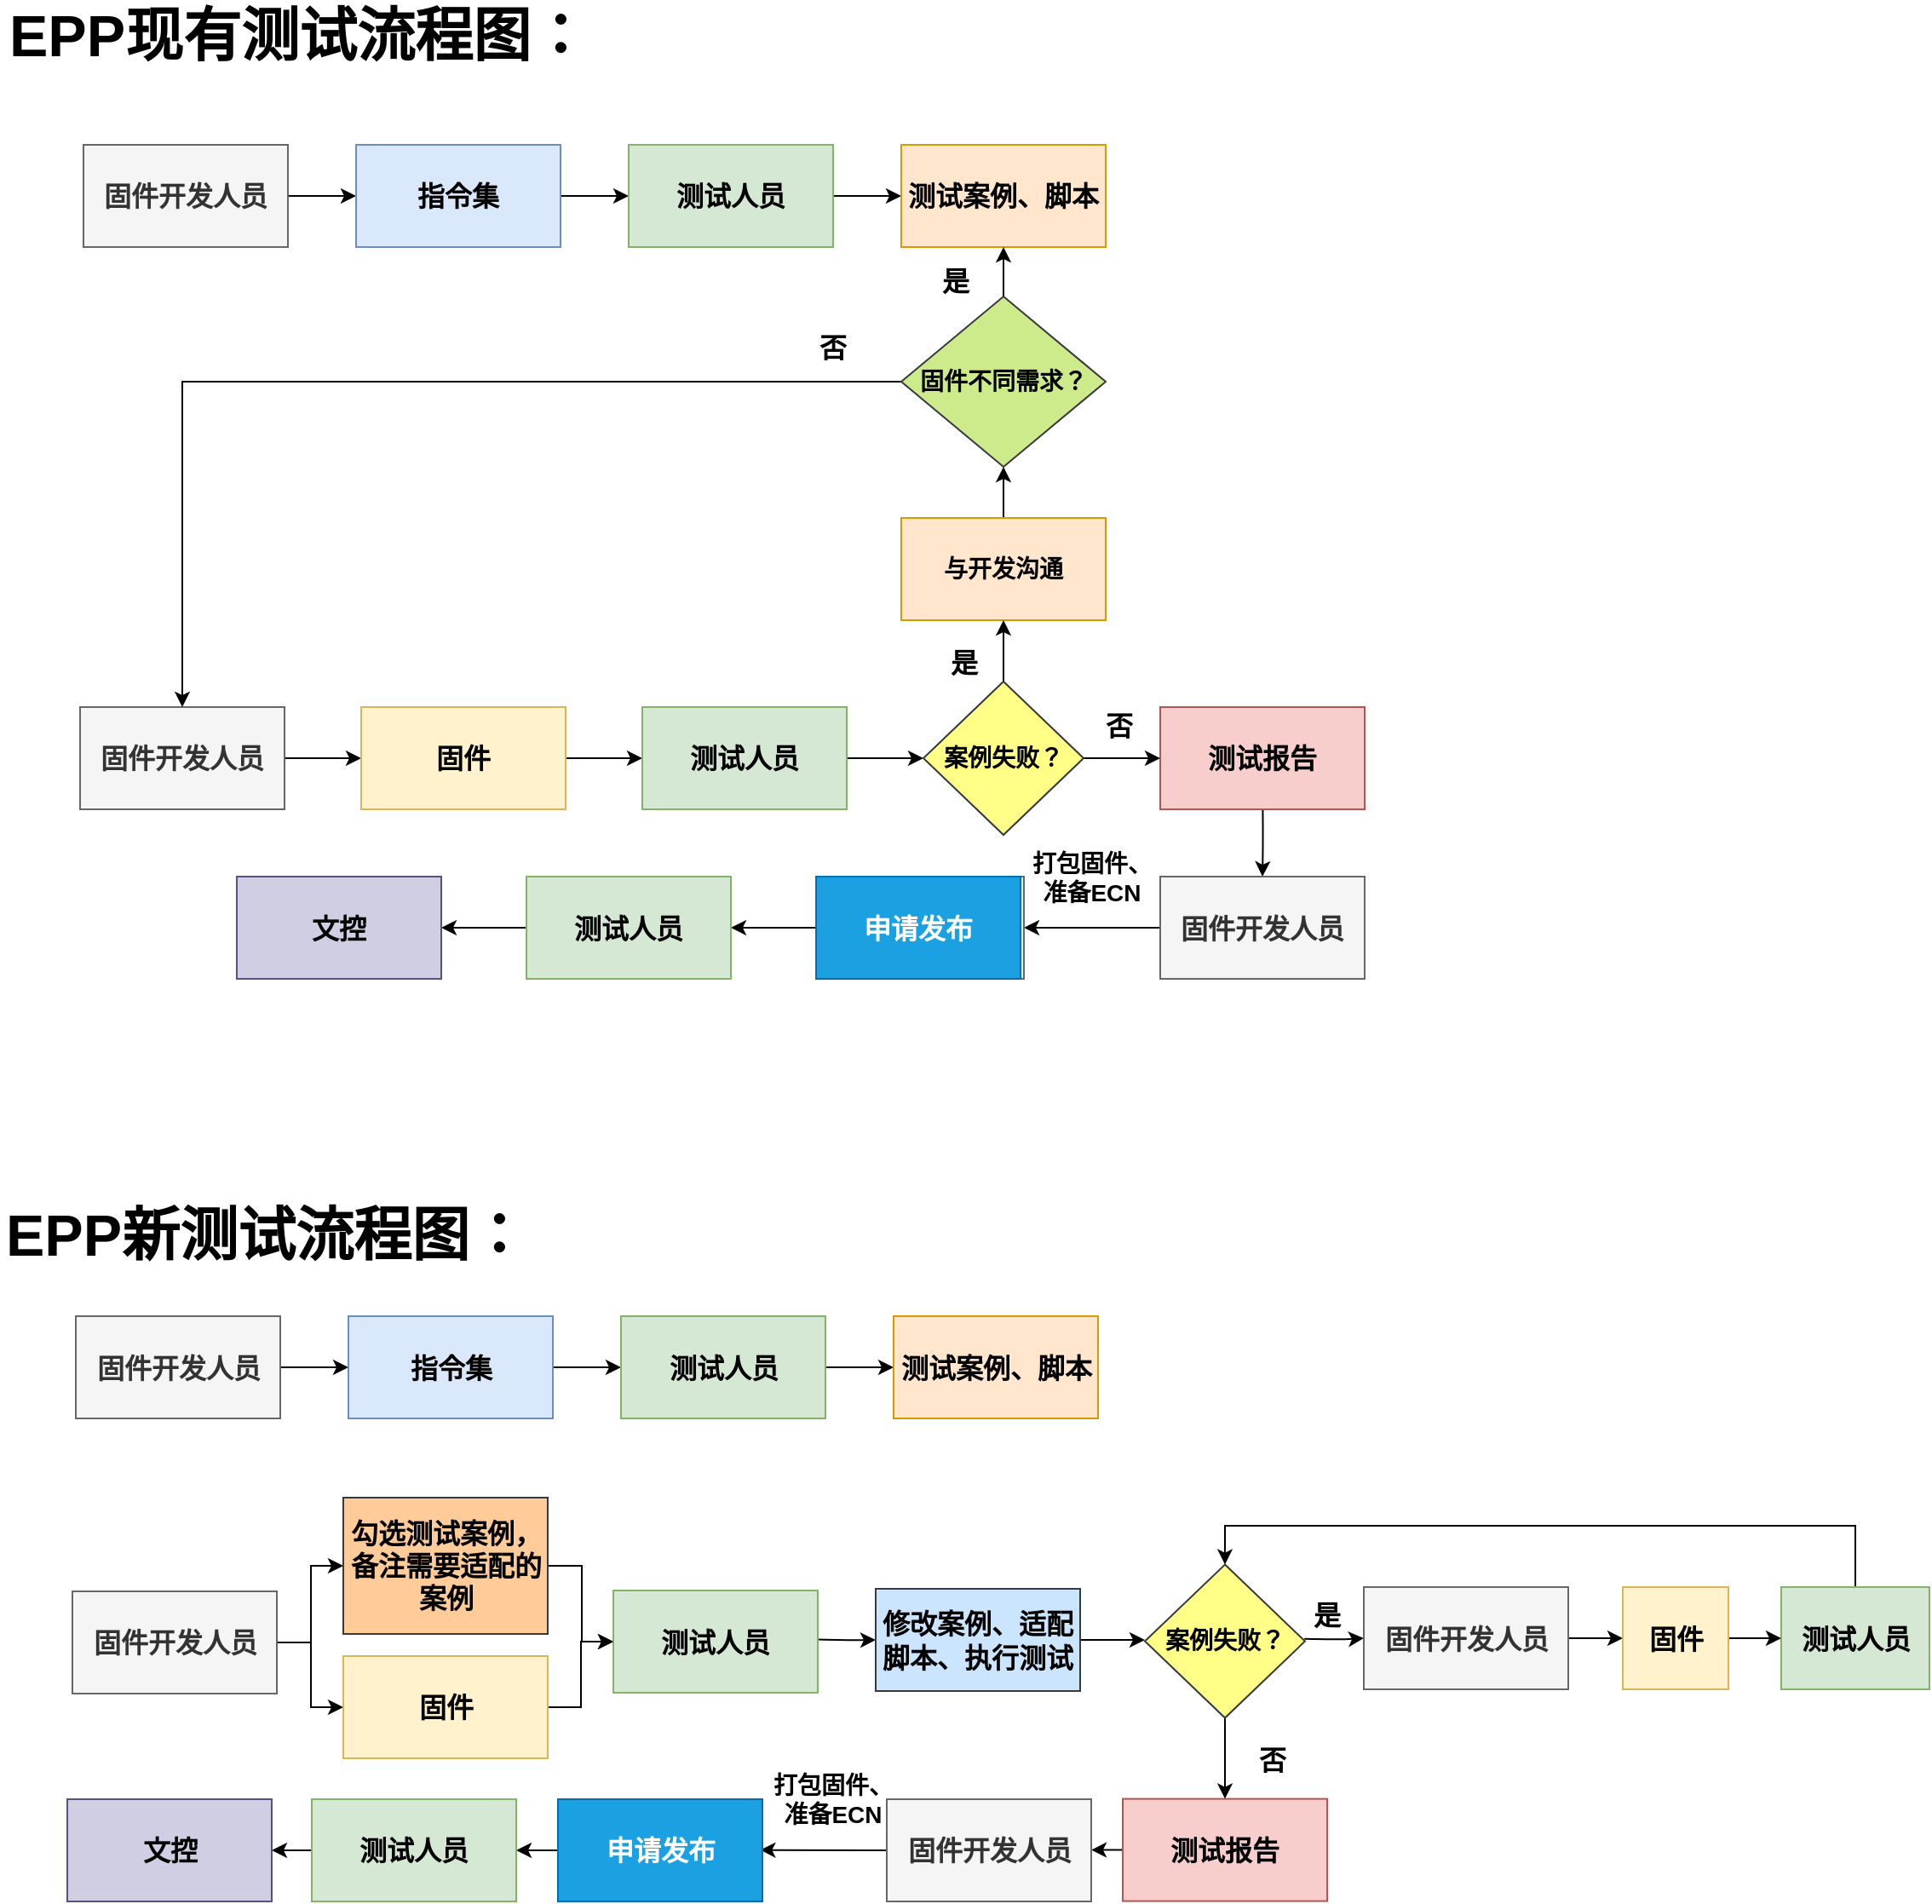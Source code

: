<mxfile version="10.6.0" type="github"><diagram id="_Gdfpe62ESgJ06t18nZU" name="Page-1"><mxGraphModel dx="1360" dy="481" grid="0" gridSize="10" guides="1" tooltips="1" connect="1" arrows="1" fold="1" page="1" pageScale="1" pageWidth="1654" pageHeight="1169" background="none" math="0" shadow="0"><root><mxCell id="0"/><mxCell id="1" parent="0"/><mxCell id="m1yP56jyYUVkfO7ixXii-59" value="" style="edgeStyle=orthogonalEdgeStyle;curved=1;rounded=0;orthogonalLoop=1;jettySize=auto;html=1;fontSize=14;fontStyle=1" edge="1" parent="1" source="rZ0fXLRZE02hIfEN7igG-1" target="rZ0fXLRZE02hIfEN7igG-2"><mxGeometry relative="1" as="geometry"/></mxCell><mxCell id="rZ0fXLRZE02hIfEN7igG-1" value="固件开发人员" style="rounded=0;whiteSpace=wrap;html=1;fillColor=#f5f5f5;strokeColor=#666666;fontColor=#333333;fontStyle=1;fontSize=16;" parent="1" vertex="1"><mxGeometry x="50" y="110" width="120" height="60" as="geometry"/></mxCell><mxCell id="m1yP56jyYUVkfO7ixXii-60" value="" style="edgeStyle=orthogonalEdgeStyle;curved=1;rounded=0;orthogonalLoop=1;jettySize=auto;html=1;fontSize=14;fontStyle=1" edge="1" parent="1" source="rZ0fXLRZE02hIfEN7igG-2" target="rZ0fXLRZE02hIfEN7igG-4"><mxGeometry relative="1" as="geometry"/></mxCell><mxCell id="rZ0fXLRZE02hIfEN7igG-2" value="指令集" style="rounded=0;whiteSpace=wrap;html=1;fillColor=#dae8fc;strokeColor=#6c8ebf;fontStyle=1;fontSize=16;" parent="1" vertex="1"><mxGeometry x="210" y="110" width="120" height="60" as="geometry"/></mxCell><mxCell id="m1yP56jyYUVkfO7ixXii-61" value="" style="edgeStyle=orthogonalEdgeStyle;curved=1;rounded=0;orthogonalLoop=1;jettySize=auto;html=1;fontSize=14;fontStyle=1" edge="1" parent="1" source="rZ0fXLRZE02hIfEN7igG-4" target="rZ0fXLRZE02hIfEN7igG-6"><mxGeometry relative="1" as="geometry"/></mxCell><mxCell id="rZ0fXLRZE02hIfEN7igG-4" value="测试人员" style="rounded=0;whiteSpace=wrap;html=1;fillColor=#d5e8d4;strokeColor=#82b366;fontStyle=1;fontSize=16;" parent="1" vertex="1"><mxGeometry x="370" y="110" width="120" height="60" as="geometry"/></mxCell><mxCell id="rZ0fXLRZE02hIfEN7igG-6" value="测试案例、脚本" style="rounded=0;whiteSpace=wrap;html=1;fillColor=#ffe6cc;strokeColor=#d79b00;fontStyle=1;fontSize=16;" parent="1" vertex="1"><mxGeometry x="530" y="110" width="120" height="60" as="geometry"/></mxCell><mxCell id="m1yP56jyYUVkfO7ixXii-48" style="edgeStyle=orthogonalEdgeStyle;curved=1;rounded=0;orthogonalLoop=1;jettySize=auto;html=1;exitX=1;exitY=0.5;exitDx=0;exitDy=0;entryX=0;entryY=0.5;entryDx=0;entryDy=0;fontSize=14;fontStyle=1" edge="1" parent="1" source="rZ0fXLRZE02hIfEN7igG-12" target="rZ0fXLRZE02hIfEN7igG-13"><mxGeometry relative="1" as="geometry"/></mxCell><mxCell id="rZ0fXLRZE02hIfEN7igG-12" value="固件开发人员" style="rounded=0;whiteSpace=wrap;html=1;fillColor=#f5f5f5;strokeColor=#666666;fontColor=#333333;fontStyle=1;fontSize=16;" parent="1" vertex="1"><mxGeometry x="48" y="440" width="120" height="60" as="geometry"/></mxCell><mxCell id="m1yP56jyYUVkfO7ixXii-49" style="edgeStyle=orthogonalEdgeStyle;curved=1;rounded=0;orthogonalLoop=1;jettySize=auto;html=1;exitX=1;exitY=0.5;exitDx=0;exitDy=0;entryX=0;entryY=0.5;entryDx=0;entryDy=0;fontSize=14;fontStyle=1" edge="1" parent="1" source="rZ0fXLRZE02hIfEN7igG-13" target="rZ0fXLRZE02hIfEN7igG-16"><mxGeometry relative="1" as="geometry"/></mxCell><mxCell id="rZ0fXLRZE02hIfEN7igG-13" value="固件" style="rounded=0;whiteSpace=wrap;html=1;fillColor=#fff2cc;strokeColor=#d6b656;fontStyle=1;fontSize=16;" parent="1" vertex="1"><mxGeometry x="213" y="440" width="120" height="60" as="geometry"/></mxCell><mxCell id="m1yP56jyYUVkfO7ixXii-51" value="" style="edgeStyle=orthogonalEdgeStyle;curved=1;rounded=0;orthogonalLoop=1;jettySize=auto;html=1;fontSize=14;fontStyle=1" edge="1" parent="1" source="rZ0fXLRZE02hIfEN7igG-16" target="m1yP56jyYUVkfO7ixXii-41"><mxGeometry relative="1" as="geometry"/></mxCell><mxCell id="rZ0fXLRZE02hIfEN7igG-16" value="测试人员" style="rounded=0;whiteSpace=wrap;html=1;fillColor=#d5e8d4;strokeColor=#82b366;fontStyle=1;fontSize=16;" parent="1" vertex="1"><mxGeometry x="378" y="440" width="120" height="60" as="geometry"/></mxCell><mxCell id="m1yP56jyYUVkfO7ixXii-53" value="" style="edgeStyle=orthogonalEdgeStyle;curved=1;rounded=0;orthogonalLoop=1;jettySize=auto;html=1;fontSize=14;fontStyle=1" edge="1" parent="1" target="m1yP56jyYUVkfO7ixXii-3"><mxGeometry relative="1" as="geometry"><mxPoint x="742" y="486" as="sourcePoint"/></mxGeometry></mxCell><mxCell id="rZ0fXLRZE02hIfEN7igG-19" value="测试报告" style="rounded=0;whiteSpace=wrap;html=1;fillColor=#f8cecc;strokeColor=#b85450;fontStyle=1;fontSize=16;" parent="1" vertex="1"><mxGeometry x="682" y="440" width="120" height="60" as="geometry"/></mxCell><mxCell id="m1yP56jyYUVkfO7ixXii-55" value="" style="edgeStyle=orthogonalEdgeStyle;curved=1;rounded=0;orthogonalLoop=1;jettySize=auto;html=1;fontSize=14;fontStyle=1" edge="1" parent="1" source="m1yP56jyYUVkfO7ixXii-3" target="m1yP56jyYUVkfO7ixXii-54"><mxGeometry relative="1" as="geometry"/></mxCell><mxCell id="m1yP56jyYUVkfO7ixXii-3" value="固件开发人员" style="rounded=0;whiteSpace=wrap;html=1;fillColor=#f5f5f5;strokeColor=#666666;fontColor=#333333;fontStyle=1;fontSize=16;" vertex="1" parent="1"><mxGeometry x="682" y="539.5" width="120" height="60" as="geometry"/></mxCell><mxCell id="m1yP56jyYUVkfO7ixXii-54" value="固件开发人员" style="rounded=0;whiteSpace=wrap;html=1;fillColor=#f5f5f5;strokeColor=#666666;fontColor=#333333;fontStyle=1;fontSize=16;" vertex="1" parent="1"><mxGeometry x="482" y="539.5" width="120" height="60" as="geometry"/></mxCell><mxCell id="m1yP56jyYUVkfO7ixXii-56" value="" style="edgeStyle=orthogonalEdgeStyle;curved=1;rounded=0;orthogonalLoop=1;jettySize=auto;html=1;fontSize=14;fontStyle=1" edge="1" parent="1" source="m1yP56jyYUVkfO7ixXii-12" target="m1yP56jyYUVkfO7ixXii-14"><mxGeometry relative="1" as="geometry"/></mxCell><mxCell id="m1yP56jyYUVkfO7ixXii-12" value="申请发布" style="rounded=0;whiteSpace=wrap;html=1;fillColor=#1ba1e2;strokeColor=#006EAF;fontColor=#ffffff;fontStyle=1;fontSize=16;" vertex="1" parent="1"><mxGeometry x="480" y="539.5" width="120" height="60" as="geometry"/></mxCell><mxCell id="m1yP56jyYUVkfO7ixXii-57" value="" style="edgeStyle=orthogonalEdgeStyle;curved=1;rounded=0;orthogonalLoop=1;jettySize=auto;html=1;fontSize=14;fontStyle=1" edge="1" parent="1" source="m1yP56jyYUVkfO7ixXii-14" target="m1yP56jyYUVkfO7ixXii-16"><mxGeometry relative="1" as="geometry"/></mxCell><mxCell id="m1yP56jyYUVkfO7ixXii-14" value="测试人员" style="rounded=0;whiteSpace=wrap;html=1;fillColor=#d5e8d4;strokeColor=#82b366;fontStyle=1;fontSize=16;" vertex="1" parent="1"><mxGeometry x="310" y="539.5" width="120" height="60" as="geometry"/></mxCell><mxCell id="m1yP56jyYUVkfO7ixXii-16" value="文控" style="rounded=0;whiteSpace=wrap;html=1;fillColor=#d0cee2;strokeColor=#56517e;fontStyle=1;fontSize=16;" vertex="1" parent="1"><mxGeometry x="140" y="539.5" width="120" height="60" as="geometry"/></mxCell><mxCell id="m1yP56jyYUVkfO7ixXii-18" value="&lt;font style=&quot;font-size: 14px;&quot;&gt;打包固件、准备ECN&lt;/font&gt;" style="rounded=0;whiteSpace=wrap;html=1;fontSize=14;fillColor=none;strokeColor=none;fontStyle=1" vertex="1" parent="1"><mxGeometry x="602" y="519.5" width="80" height="40" as="geometry"/></mxCell><mxCell id="m1yP56jyYUVkfO7ixXii-27" value="&lt;font style=&quot;font-size: 16px&quot;&gt;否&lt;/font&gt;" style="whiteSpace=wrap;html=1;aspect=fixed;fontSize=14;fontStyle=1;fillColor=none;strokeColor=none;" vertex="1" parent="1"><mxGeometry x="638" y="431" width="40" height="40" as="geometry"/></mxCell><mxCell id="m1yP56jyYUVkfO7ixXii-62" style="edgeStyle=orthogonalEdgeStyle;curved=1;rounded=0;orthogonalLoop=1;jettySize=auto;html=1;exitX=0.5;exitY=0;exitDx=0;exitDy=0;entryX=0.5;entryY=1;entryDx=0;entryDy=0;fontSize=14;fontStyle=1" edge="1" parent="1" source="m1yP56jyYUVkfO7ixXii-28" target="m1yP56jyYUVkfO7ixXii-38"><mxGeometry relative="1" as="geometry"/></mxCell><mxCell id="m1yP56jyYUVkfO7ixXii-28" value="与开发沟通" style="rounded=0;whiteSpace=wrap;html=1;fontSize=14;fillColor=#ffe6cc;strokeColor=#d79b00;fontStyle=1" vertex="1" parent="1"><mxGeometry x="530" y="329" width="120" height="60" as="geometry"/></mxCell><mxCell id="m1yP56jyYUVkfO7ixXii-37" value="&lt;font style=&quot;font-size: 16px&quot;&gt;是&lt;/font&gt;" style="whiteSpace=wrap;html=1;aspect=fixed;fontSize=14;fontStyle=1;fillColor=none;strokeColor=none;" vertex="1" parent="1"><mxGeometry x="547" y="394" width="40" height="40" as="geometry"/></mxCell><mxCell id="m1yP56jyYUVkfO7ixXii-63" style="edgeStyle=orthogonalEdgeStyle;curved=1;rounded=0;orthogonalLoop=1;jettySize=auto;html=1;exitX=0.5;exitY=0;exitDx=0;exitDy=0;entryX=0.5;entryY=1;entryDx=0;entryDy=0;fontSize=14;" edge="1" parent="1" source="m1yP56jyYUVkfO7ixXii-38" target="rZ0fXLRZE02hIfEN7igG-6"><mxGeometry relative="1" as="geometry"/></mxCell><mxCell id="m1yP56jyYUVkfO7ixXii-66" style="edgeStyle=orthogonalEdgeStyle;rounded=0;orthogonalLoop=1;jettySize=auto;html=1;exitX=0;exitY=0.5;exitDx=0;exitDy=0;entryX=0.5;entryY=0;entryDx=0;entryDy=0;fontSize=14;" edge="1" parent="1" source="m1yP56jyYUVkfO7ixXii-38" target="rZ0fXLRZE02hIfEN7igG-12"><mxGeometry relative="1" as="geometry"/></mxCell><mxCell id="m1yP56jyYUVkfO7ixXii-38" value="固件不同需求？" style="rhombus;whiteSpace=wrap;html=1;fontSize=14;fillColor=#cdeb8b;strokeColor=#36393d;fontStyle=1" vertex="1" parent="1"><mxGeometry x="530" y="199" width="120" height="100" as="geometry"/></mxCell><mxCell id="m1yP56jyYUVkfO7ixXii-52" value="" style="edgeStyle=orthogonalEdgeStyle;curved=1;rounded=0;orthogonalLoop=1;jettySize=auto;html=1;fontSize=14;fontStyle=1" edge="1" parent="1" source="m1yP56jyYUVkfO7ixXii-41" target="rZ0fXLRZE02hIfEN7igG-19"><mxGeometry relative="1" as="geometry"/></mxCell><mxCell id="m1yP56jyYUVkfO7ixXii-58" style="edgeStyle=orthogonalEdgeStyle;curved=1;rounded=0;orthogonalLoop=1;jettySize=auto;html=1;exitX=0.5;exitY=0;exitDx=0;exitDy=0;fontSize=14;fontStyle=1" edge="1" parent="1" source="m1yP56jyYUVkfO7ixXii-41" target="m1yP56jyYUVkfO7ixXii-28"><mxGeometry relative="1" as="geometry"/></mxCell><mxCell id="m1yP56jyYUVkfO7ixXii-41" value="案例失败？" style="rhombus;whiteSpace=wrap;html=1;fontSize=14;fillColor=#ffff88;strokeColor=#36393d;fontStyle=1" vertex="1" parent="1"><mxGeometry x="543" y="425" width="94" height="90" as="geometry"/></mxCell><mxCell id="m1yP56jyYUVkfO7ixXii-64" value="&lt;font style=&quot;font-size: 16px&quot;&gt;是&lt;br&gt;&lt;/font&gt;" style="whiteSpace=wrap;html=1;aspect=fixed;fontSize=14;fontStyle=1;fillColor=none;strokeColor=none;" vertex="1" parent="1"><mxGeometry x="542" y="170" width="40" height="40" as="geometry"/></mxCell><mxCell id="m1yP56jyYUVkfO7ixXii-67" value="&lt;font style=&quot;font-size: 16px&quot;&gt;否&lt;br&gt;&lt;/font&gt;" style="whiteSpace=wrap;html=1;aspect=fixed;fontSize=14;fontStyle=1;fillColor=none;strokeColor=none;" vertex="1" parent="1"><mxGeometry x="470" y="209" width="40" height="40" as="geometry"/></mxCell><mxCell id="m1yP56jyYUVkfO7ixXii-69" value="" style="edgeStyle=orthogonalEdgeStyle;curved=1;rounded=0;orthogonalLoop=1;jettySize=auto;html=1;fontSize=14;fontStyle=1" edge="1" parent="1" source="m1yP56jyYUVkfO7ixXii-70" target="m1yP56jyYUVkfO7ixXii-72"><mxGeometry relative="1" as="geometry"/></mxCell><mxCell id="m1yP56jyYUVkfO7ixXii-70" value="固件开发人员" style="rounded=0;whiteSpace=wrap;html=1;fillColor=#f5f5f5;strokeColor=#666666;fontColor=#333333;fontStyle=1;fontSize=16;" vertex="1" parent="1"><mxGeometry x="45.5" y="797.5" width="120" height="60" as="geometry"/></mxCell><mxCell id="m1yP56jyYUVkfO7ixXii-71" value="" style="edgeStyle=orthogonalEdgeStyle;curved=1;rounded=0;orthogonalLoop=1;jettySize=auto;html=1;fontSize=14;fontStyle=1" edge="1" parent="1" source="m1yP56jyYUVkfO7ixXii-72" target="m1yP56jyYUVkfO7ixXii-74"><mxGeometry relative="1" as="geometry"/></mxCell><mxCell id="m1yP56jyYUVkfO7ixXii-72" value="指令集" style="rounded=0;whiteSpace=wrap;html=1;fillColor=#dae8fc;strokeColor=#6c8ebf;fontStyle=1;fontSize=16;" vertex="1" parent="1"><mxGeometry x="205.5" y="797.5" width="120" height="60" as="geometry"/></mxCell><mxCell id="m1yP56jyYUVkfO7ixXii-73" value="" style="edgeStyle=orthogonalEdgeStyle;curved=1;rounded=0;orthogonalLoop=1;jettySize=auto;html=1;fontSize=14;fontStyle=1" edge="1" parent="1" source="m1yP56jyYUVkfO7ixXii-74" target="m1yP56jyYUVkfO7ixXii-75"><mxGeometry relative="1" as="geometry"/></mxCell><mxCell id="m1yP56jyYUVkfO7ixXii-74" value="测试人员" style="rounded=0;whiteSpace=wrap;html=1;fillColor=#d5e8d4;strokeColor=#82b366;fontStyle=1;fontSize=16;" vertex="1" parent="1"><mxGeometry x="365.5" y="797.5" width="120" height="60" as="geometry"/></mxCell><mxCell id="m1yP56jyYUVkfO7ixXii-75" value="测试案例、脚本" style="rounded=0;whiteSpace=wrap;html=1;fillColor=#ffe6cc;strokeColor=#d79b00;fontStyle=1;fontSize=16;" vertex="1" parent="1"><mxGeometry x="525.5" y="797.5" width="120" height="60" as="geometry"/></mxCell><mxCell id="m1yP56jyYUVkfO7ixXii-91" style="edgeStyle=orthogonalEdgeStyle;rounded=0;orthogonalLoop=1;jettySize=auto;html=1;exitX=1;exitY=0.5;exitDx=0;exitDy=0;entryX=0;entryY=0.5;entryDx=0;entryDy=0;fontSize=14;" edge="1" parent="1" source="m1yP56jyYUVkfO7ixXii-76" target="m1yP56jyYUVkfO7ixXii-77"><mxGeometry relative="1" as="geometry"/></mxCell><mxCell id="m1yP56jyYUVkfO7ixXii-93" style="edgeStyle=orthogonalEdgeStyle;rounded=0;orthogonalLoop=1;jettySize=auto;html=1;exitX=1;exitY=0.5;exitDx=0;exitDy=0;fontSize=14;" edge="1" parent="1" source="m1yP56jyYUVkfO7ixXii-76" target="m1yP56jyYUVkfO7ixXii-92"><mxGeometry relative="1" as="geometry"/></mxCell><mxCell id="m1yP56jyYUVkfO7ixXii-76" value="固件开发人员" style="rounded=0;whiteSpace=wrap;html=1;fillColor=#f5f5f5;strokeColor=#666666;fontColor=#333333;fontStyle=1;fontSize=16;" vertex="1" parent="1"><mxGeometry x="43.5" y="959.0" width="120" height="60" as="geometry"/></mxCell><mxCell id="m1yP56jyYUVkfO7ixXii-95" style="edgeStyle=orthogonalEdgeStyle;rounded=0;orthogonalLoop=1;jettySize=auto;html=1;exitX=1;exitY=0.5;exitDx=0;exitDy=0;entryX=0;entryY=0.5;entryDx=0;entryDy=0;fontSize=16;" edge="1" parent="1" source="m1yP56jyYUVkfO7ixXii-77" target="m1yP56jyYUVkfO7ixXii-81"><mxGeometry relative="1" as="geometry"/></mxCell><mxCell id="m1yP56jyYUVkfO7ixXii-77" value="勾选测试案例，备注需要适配的案例" style="rounded=0;whiteSpace=wrap;html=1;fillColor=#ffcc99;strokeColor=#36393d;fontStyle=1;fontSize=16;" vertex="1" parent="1"><mxGeometry x="202.5" y="904" width="120" height="80" as="geometry"/></mxCell><mxCell id="m1yP56jyYUVkfO7ixXii-84" value="" style="edgeStyle=orthogonalEdgeStyle;curved=1;rounded=0;orthogonalLoop=1;jettySize=auto;html=1;fontSize=14;" edge="1" parent="1" target="m1yP56jyYUVkfO7ixXii-83"><mxGeometry relative="1" as="geometry"><mxPoint x="481" y="987.214" as="sourcePoint"/></mxGeometry></mxCell><mxCell id="m1yP56jyYUVkfO7ixXii-81" value="测试人员" style="rounded=0;whiteSpace=wrap;html=1;fillColor=#d5e8d4;strokeColor=#82b366;fontStyle=1;fontSize=16;" vertex="1" parent="1"><mxGeometry x="361" y="958.5" width="120" height="60" as="geometry"/></mxCell><mxCell id="m1yP56jyYUVkfO7ixXii-123" style="edgeStyle=orthogonalEdgeStyle;curved=1;rounded=0;orthogonalLoop=1;jettySize=auto;html=1;exitX=1;exitY=0.5;exitDx=0;exitDy=0;entryX=0;entryY=0.5;entryDx=0;entryDy=0;fontSize=16;" edge="1" parent="1" source="m1yP56jyYUVkfO7ixXii-83" target="m1yP56jyYUVkfO7ixXii-90"><mxGeometry relative="1" as="geometry"/></mxCell><mxCell id="m1yP56jyYUVkfO7ixXii-83" value="修改案例、适配脚本、执行测试" style="rounded=0;whiteSpace=wrap;html=1;fillColor=#cce5ff;strokeColor=#36393d;fontStyle=1;fontSize=16;" vertex="1" parent="1"><mxGeometry x="515" y="957.5" width="120" height="60" as="geometry"/></mxCell><mxCell id="m1yP56jyYUVkfO7ixXii-111" style="edgeStyle=orthogonalEdgeStyle;curved=1;rounded=0;orthogonalLoop=1;jettySize=auto;html=1;exitX=0;exitY=0.5;exitDx=0;exitDy=0;entryX=1;entryY=0.5;entryDx=0;entryDy=0;fontSize=16;" edge="1" parent="1" source="m1yP56jyYUVkfO7ixXii-85" target="m1yP56jyYUVkfO7ixXii-103"><mxGeometry relative="1" as="geometry"/></mxCell><mxCell id="m1yP56jyYUVkfO7ixXii-85" value="测试报告" style="rounded=0;whiteSpace=wrap;html=1;fillColor=#f8cecc;strokeColor=#b85450;fontStyle=1;fontSize=16;" vertex="1" parent="1"><mxGeometry x="660" y="1080.786" width="120" height="60" as="geometry"/></mxCell><mxCell id="m1yP56jyYUVkfO7ixXii-88" value="" style="edgeStyle=orthogonalEdgeStyle;curved=1;rounded=0;orthogonalLoop=1;jettySize=auto;html=1;fontSize=14;fontStyle=1" edge="1" parent="1" source="m1yP56jyYUVkfO7ixXii-90" target="m1yP56jyYUVkfO7ixXii-85"><mxGeometry relative="1" as="geometry"><mxPoint x="892.5" y="1038.786" as="sourcePoint"/></mxGeometry></mxCell><mxCell id="m1yP56jyYUVkfO7ixXii-116" value="" style="edgeStyle=orthogonalEdgeStyle;curved=1;rounded=0;orthogonalLoop=1;jettySize=auto;html=1;fontSize=16;" edge="1" parent="1" target="m1yP56jyYUVkfO7ixXii-115"><mxGeometry relative="1" as="geometry"><mxPoint x="766.627" y="986.929" as="sourcePoint"/></mxGeometry></mxCell><mxCell id="m1yP56jyYUVkfO7ixXii-90" value="案例失败？" style="rhombus;whiteSpace=wrap;html=1;fontSize=14;fillColor=#ffff88;strokeColor=#36393d;fontStyle=1" vertex="1" parent="1"><mxGeometry x="673" y="943.286" width="94" height="90" as="geometry"/></mxCell><mxCell id="m1yP56jyYUVkfO7ixXii-98" style="edgeStyle=elbowEdgeStyle;rounded=0;orthogonalLoop=1;jettySize=auto;html=1;exitX=1;exitY=0.5;exitDx=0;exitDy=0;entryX=0;entryY=0.5;entryDx=0;entryDy=0;fontSize=16;" edge="1" parent="1" source="m1yP56jyYUVkfO7ixXii-92" target="m1yP56jyYUVkfO7ixXii-81"><mxGeometry relative="1" as="geometry"/></mxCell><mxCell id="m1yP56jyYUVkfO7ixXii-92" value="固件" style="rounded=0;whiteSpace=wrap;html=1;fontSize=16;fillColor=#fff2cc;strokeColor=#d6b656;fontStyle=1" vertex="1" parent="1"><mxGeometry x="202.5" y="997" width="120" height="60" as="geometry"/></mxCell><mxCell id="m1yP56jyYUVkfO7ixXii-101" value="&lt;font style=&quot;font-size: 16px&quot;&gt;否&lt;/font&gt;" style="whiteSpace=wrap;html=1;aspect=fixed;fontSize=14;fontStyle=1;fillColor=none;strokeColor=none;" vertex="1" parent="1"><mxGeometry x="728" y="1037.786" width="40" height="40" as="geometry"/></mxCell><mxCell id="m1yP56jyYUVkfO7ixXii-125" style="edgeStyle=orthogonalEdgeStyle;curved=1;rounded=0;orthogonalLoop=1;jettySize=auto;html=1;exitX=0;exitY=0.5;exitDx=0;exitDy=0;entryX=1;entryY=0.5;entryDx=0;entryDy=0;fontSize=16;" edge="1" parent="1" source="m1yP56jyYUVkfO7ixXii-103"><mxGeometry relative="1" as="geometry"><mxPoint x="447.214" y="1110.786" as="targetPoint"/></mxGeometry></mxCell><mxCell id="m1yP56jyYUVkfO7ixXii-103" value="固件开发人员" style="rounded=0;whiteSpace=wrap;html=1;fillColor=#f5f5f5;strokeColor=#666666;fontColor=#333333;fontStyle=1;fontSize=16;" vertex="1" parent="1"><mxGeometry x="521.5" y="1081" width="120" height="60" as="geometry"/></mxCell><mxCell id="m1yP56jyYUVkfO7ixXii-105" value="" style="edgeStyle=orthogonalEdgeStyle;curved=1;rounded=0;orthogonalLoop=1;jettySize=auto;html=1;fontSize=14;fontStyle=1" edge="1" parent="1" source="m1yP56jyYUVkfO7ixXii-106" target="m1yP56jyYUVkfO7ixXii-108"><mxGeometry relative="1" as="geometry"/></mxCell><mxCell id="m1yP56jyYUVkfO7ixXii-106" value="申请发布" style="rounded=0;whiteSpace=wrap;html=1;fillColor=#1ba1e2;strokeColor=#006EAF;fontColor=#ffffff;fontStyle=1;fontSize=16;" vertex="1" parent="1"><mxGeometry x="328.5" y="1081" width="120" height="60" as="geometry"/></mxCell><mxCell id="m1yP56jyYUVkfO7ixXii-107" value="" style="edgeStyle=orthogonalEdgeStyle;curved=1;rounded=0;orthogonalLoop=1;jettySize=auto;html=1;fontSize=14;fontStyle=1" edge="1" parent="1" source="m1yP56jyYUVkfO7ixXii-108" target="m1yP56jyYUVkfO7ixXii-109"><mxGeometry relative="1" as="geometry"/></mxCell><mxCell id="m1yP56jyYUVkfO7ixXii-108" value="测试人员" style="rounded=0;whiteSpace=wrap;html=1;fillColor=#d5e8d4;strokeColor=#82b366;fontStyle=1;fontSize=16;" vertex="1" parent="1"><mxGeometry x="184" y="1081" width="120" height="60" as="geometry"/></mxCell><mxCell id="m1yP56jyYUVkfO7ixXii-109" value="文控" style="rounded=0;whiteSpace=wrap;html=1;fillColor=#d0cee2;strokeColor=#56517e;fontStyle=1;fontSize=16;" vertex="1" parent="1"><mxGeometry x="40.5" y="1081" width="120" height="60" as="geometry"/></mxCell><mxCell id="m1yP56jyYUVkfO7ixXii-110" value="&lt;font style=&quot;font-size: 14px;&quot;&gt;打包固件、准备ECN&lt;/font&gt;" style="rounded=0;whiteSpace=wrap;html=1;fontSize=14;fillColor=none;strokeColor=none;fontStyle=1" vertex="1" parent="1"><mxGeometry x="449.5" y="1061" width="80" height="40" as="geometry"/></mxCell><mxCell id="m1yP56jyYUVkfO7ixXii-126" style="edgeStyle=orthogonalEdgeStyle;curved=1;rounded=0;orthogonalLoop=1;jettySize=auto;html=1;exitX=1;exitY=0.5;exitDx=0;exitDy=0;entryX=0;entryY=0.5;entryDx=0;entryDy=0;fontSize=16;" edge="1" parent="1" source="m1yP56jyYUVkfO7ixXii-115" target="m1yP56jyYUVkfO7ixXii-120"><mxGeometry relative="1" as="geometry"/></mxCell><mxCell id="m1yP56jyYUVkfO7ixXii-115" value="固件开发人员" style="rounded=0;whiteSpace=wrap;html=1;fillColor=#f5f5f5;strokeColor=#666666;fontColor=#333333;fontStyle=1;fontSize=16;" vertex="1" parent="1"><mxGeometry x="801.5" y="956.5" width="120" height="60" as="geometry"/></mxCell><mxCell id="m1yP56jyYUVkfO7ixXii-117" value="&lt;font style=&quot;font-size: 16px&quot;&gt;是&lt;/font&gt;" style="whiteSpace=wrap;html=1;aspect=fixed;fontSize=14;fontStyle=1;fillColor=none;strokeColor=none;" vertex="1" parent="1"><mxGeometry x="760" y="953.286" width="40" height="40" as="geometry"/></mxCell><mxCell id="m1yP56jyYUVkfO7ixXii-128" style="edgeStyle=orthogonalEdgeStyle;rounded=0;orthogonalLoop=1;jettySize=auto;html=1;exitX=0.5;exitY=0;exitDx=0;exitDy=0;entryX=0.5;entryY=0;entryDx=0;entryDy=0;fontSize=16;" edge="1" parent="1" source="m1yP56jyYUVkfO7ixXii-118" target="m1yP56jyYUVkfO7ixXii-90"><mxGeometry relative="1" as="geometry"><Array as="points"><mxPoint x="1089.5" y="920.5"/><mxPoint x="719.5" y="920.5"/></Array></mxGeometry></mxCell><mxCell id="m1yP56jyYUVkfO7ixXii-118" value="测试人员" style="rounded=0;whiteSpace=wrap;html=1;fillColor=#d5e8d4;strokeColor=#82b366;fontStyle=1;fontSize=16;" vertex="1" parent="1"><mxGeometry x="1046.5" y="956.5" width="87" height="60" as="geometry"/></mxCell><mxCell id="m1yP56jyYUVkfO7ixXii-127" style="edgeStyle=orthogonalEdgeStyle;curved=1;rounded=0;orthogonalLoop=1;jettySize=auto;html=1;exitX=1;exitY=0.5;exitDx=0;exitDy=0;entryX=0;entryY=0.5;entryDx=0;entryDy=0;fontSize=16;" edge="1" parent="1" source="m1yP56jyYUVkfO7ixXii-120" target="m1yP56jyYUVkfO7ixXii-118"><mxGeometry relative="1" as="geometry"/></mxCell><mxCell id="m1yP56jyYUVkfO7ixXii-120" value="固件" style="rounded=0;whiteSpace=wrap;html=1;fontSize=16;fillColor=#fff2cc;strokeColor=#d6b656;fontStyle=1" vertex="1" parent="1"><mxGeometry x="953.5" y="956.5" width="62" height="60" as="geometry"/></mxCell><mxCell id="m1yP56jyYUVkfO7ixXii-132" value="EPP现有测试流程图：" style="text;html=1;strokeColor=none;fillColor=none;align=center;verticalAlign=middle;whiteSpace=wrap;rounded=0;fontSize=34;fontStyle=1" vertex="1" parent="1"><mxGeometry x="4" y="36" width="345" height="20" as="geometry"/></mxCell><mxCell id="m1yP56jyYUVkfO7ixXii-133" value="EPP新测试流程图：" style="text;html=1;strokeColor=none;fillColor=none;align=center;verticalAlign=middle;whiteSpace=wrap;rounded=0;fontSize=34;fontStyle=1" vertex="1" parent="1"><mxGeometry x="1" y="740" width="313" height="20" as="geometry"/></mxCell></root></mxGraphModel></diagram></mxfile>